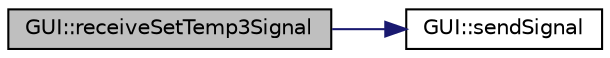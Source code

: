 digraph "GUI::receiveSetTemp3Signal"
{
  edge [fontname="Helvetica",fontsize="10",labelfontname="Helvetica",labelfontsize="10"];
  node [fontname="Helvetica",fontsize="10",shape=record];
  rankdir="LR";
  Node1 [label="GUI::receiveSetTemp3Signal",height=0.2,width=0.4,color="black", fillcolor="grey75", style="filled", fontcolor="black"];
  Node1 -> Node2 [color="midnightblue",fontsize="10",style="solid",fontname="Helvetica"];
  Node2 [label="GUI::sendSignal",height=0.2,width=0.4,color="black", fillcolor="white", style="filled",URL="$class_g_u_i.html#a0b7149809a096de2f515563f3e34e39c"];
}
